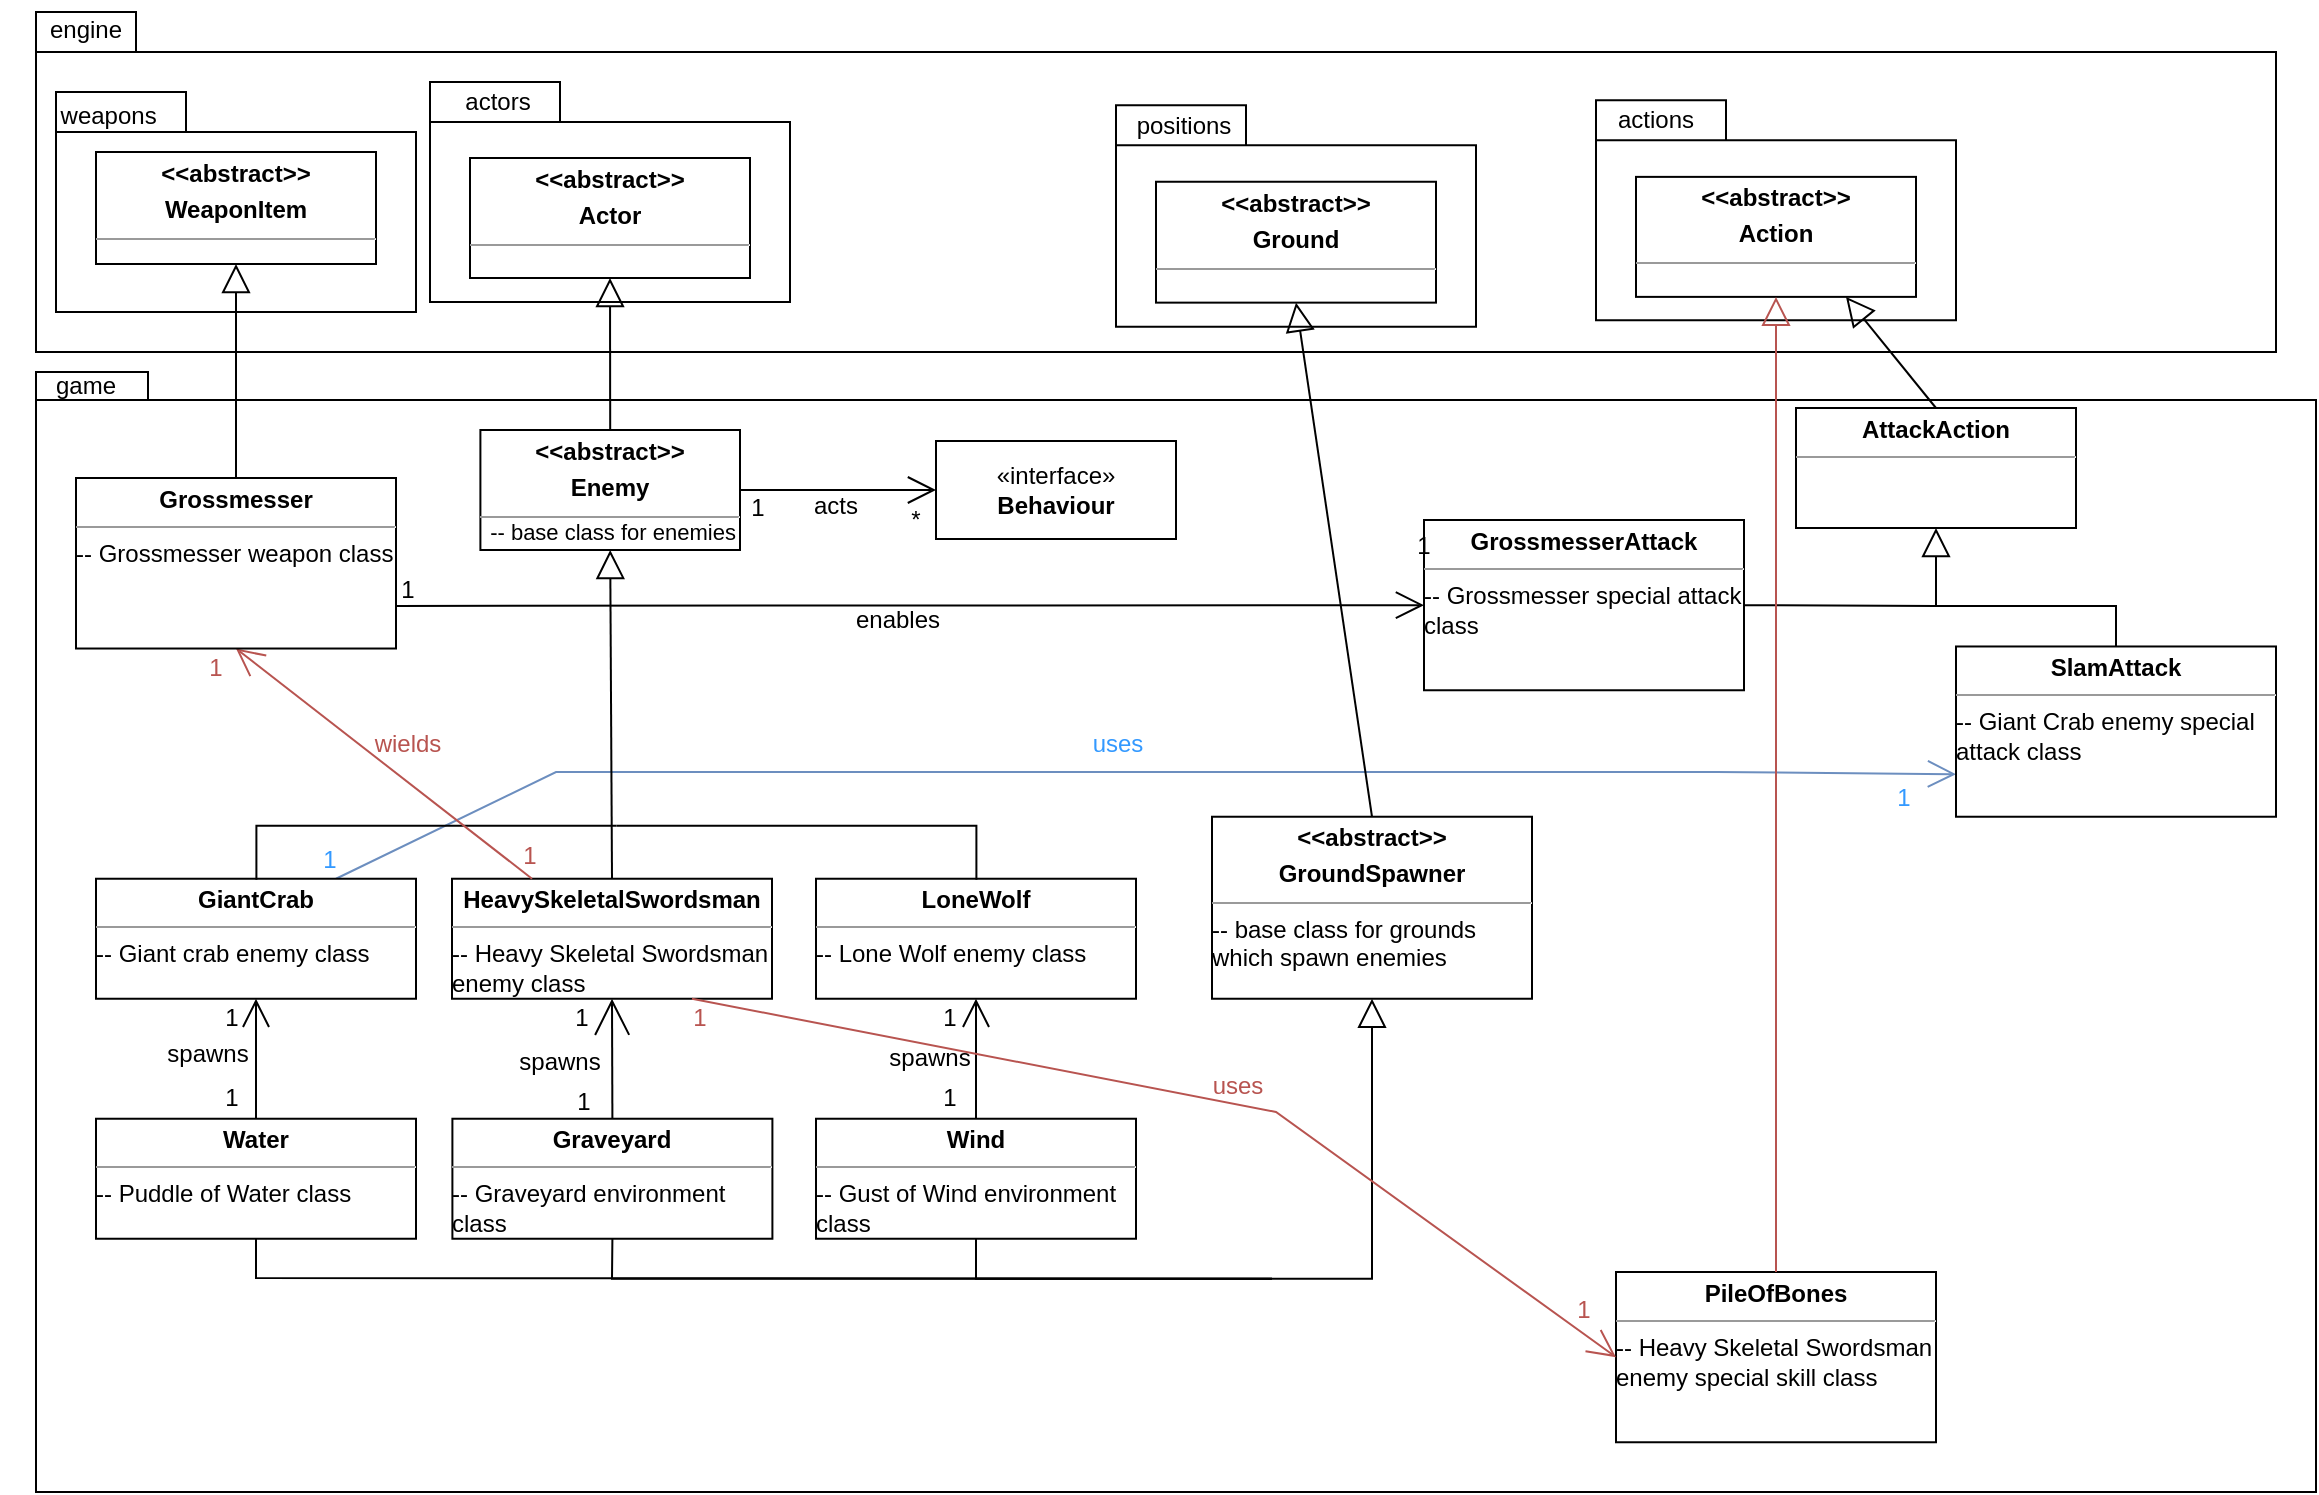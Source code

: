 <mxfile version="21.1.4" type="device">
  <diagram name="Page-1" id="58cdce13-f638-feb5-8d6f-7d28b1aa9fa0">
    <mxGraphModel dx="1133" dy="608" grid="1" gridSize="10" guides="1" tooltips="1" connect="1" arrows="1" fold="1" page="1" pageScale="1" pageWidth="1100" pageHeight="850" background="none" math="0" shadow="0">
      <root>
        <mxCell id="0" />
        <mxCell id="1" parent="0" />
        <mxCell id="_RIdNQpKpIPFGBzSEn9j-12" value="" style="shape=folder;fontStyle=1;spacingTop=10;tabWidth=50;tabHeight=20;tabPosition=left;html=1;whiteSpace=wrap;" parent="1" vertex="1">
          <mxGeometry x="30" y="200" width="1120" height="170" as="geometry" />
        </mxCell>
        <mxCell id="xI0LkP_j06gbxVso2cwU-1" value="" style="shape=folder;fontStyle=1;spacingTop=10;tabWidth=65;tabHeight=20;tabPosition=left;html=1;whiteSpace=wrap;" vertex="1" parent="1">
          <mxGeometry x="810" y="244.16" width="180" height="110" as="geometry" />
        </mxCell>
        <mxCell id="_RIdNQpKpIPFGBzSEn9j-18" value="" style="shape=folder;fontStyle=1;spacingTop=10;tabWidth=40;tabHeight=14;tabPosition=left;html=1;whiteSpace=wrap;movable=1;resizable=1;rotatable=1;deletable=1;editable=1;locked=0;connectable=1;" parent="1" vertex="1">
          <mxGeometry x="30" y="380" width="1140" height="560" as="geometry" />
        </mxCell>
        <mxCell id="_RIdNQpKpIPFGBzSEn9j-19" value="&lt;div&gt;game&lt;br&gt;&lt;/div&gt;" style="text;html=1;strokeColor=none;fillColor=none;align=center;verticalAlign=middle;whiteSpace=wrap;rounded=0;" parent="1" vertex="1">
          <mxGeometry x="12" y="354.157" width="86.341" height="65.4" as="geometry" />
        </mxCell>
        <mxCell id="_RIdNQpKpIPFGBzSEn9j-15" value="&lt;blockquote&gt;«interface»&lt;br&gt;&lt;div&gt;&lt;b&gt;Behaviour&lt;/b&gt;&lt;/div&gt;&lt;/blockquote&gt;" style="html=1;whiteSpace=wrap;" parent="1" vertex="1">
          <mxGeometry x="480" y="414.5" width="120" height="49" as="geometry" />
        </mxCell>
        <mxCell id="_RIdNQpKpIPFGBzSEn9j-21" value="&lt;p style=&quot;margin:0px;margin-top:4px;text-align:center;&quot;&gt;&lt;b&gt;&amp;lt;&amp;lt;abstract&amp;gt;&amp;gt;&lt;/b&gt;&lt;/p&gt;&lt;p style=&quot;margin:0px;margin-top:4px;text-align:center;&quot;&gt;&lt;b&gt;Enemy&lt;br&gt;&lt;/b&gt;&lt;/p&gt;&lt;hr size=&quot;1&quot;&gt;" style="verticalAlign=top;align=left;overflow=fill;fontSize=12;fontFamily=Helvetica;html=1;whiteSpace=wrap;" parent="1" vertex="1">
          <mxGeometry x="252.2" y="409" width="129.8" height="60" as="geometry" />
        </mxCell>
        <mxCell id="_RIdNQpKpIPFGBzSEn9j-24" value="" style="endArrow=open;endFill=1;endSize=12;html=1;rounded=0;entryX=0;entryY=0.5;entryDx=0;entryDy=0;exitX=1;exitY=0.5;exitDx=0;exitDy=0;" parent="1" source="_RIdNQpKpIPFGBzSEn9j-21" target="_RIdNQpKpIPFGBzSEn9j-15" edge="1">
          <mxGeometry width="160" relative="1" as="geometry">
            <mxPoint x="270" y="470" as="sourcePoint" />
            <mxPoint x="430" y="470" as="targetPoint" />
          </mxGeometry>
        </mxCell>
        <mxCell id="_RIdNQpKpIPFGBzSEn9j-25" value="1" style="text;html=1;strokeColor=none;fillColor=none;align=center;verticalAlign=middle;whiteSpace=wrap;rounded=0;" parent="1" vertex="1">
          <mxGeometry x="361" y="433" width="60" height="30" as="geometry" />
        </mxCell>
        <mxCell id="_RIdNQpKpIPFGBzSEn9j-26" value="*" style="text;html=1;strokeColor=none;fillColor=none;align=center;verticalAlign=middle;whiteSpace=wrap;rounded=0;" parent="1" vertex="1">
          <mxGeometry x="440" y="439" width="60" height="30" as="geometry" />
        </mxCell>
        <mxCell id="_RIdNQpKpIPFGBzSEn9j-27" value="acts" style="text;html=1;strokeColor=none;fillColor=none;align=center;verticalAlign=middle;whiteSpace=wrap;rounded=0;" parent="1" vertex="1">
          <mxGeometry x="400" y="432" width="60" height="30" as="geometry" />
        </mxCell>
        <mxCell id="_RIdNQpKpIPFGBzSEn9j-155" style="rounded=0;orthogonalLoop=1;jettySize=auto;html=1;exitX=0.75;exitY=0;exitDx=0;exitDy=0;entryX=0;entryY=0.75;entryDx=0;entryDy=0;endSize=12;endArrow=open;endFill=0;fillColor=#dae8fc;strokeColor=#6c8ebf;" parent="1" source="_RIdNQpKpIPFGBzSEn9j-29" target="_RIdNQpKpIPFGBzSEn9j-153" edge="1">
          <mxGeometry relative="1" as="geometry">
            <Array as="points">
              <mxPoint x="290" y="580" />
              <mxPoint x="870" y="580" />
            </Array>
          </mxGeometry>
        </mxCell>
        <mxCell id="_RIdNQpKpIPFGBzSEn9j-29" value="&lt;p style=&quot;margin:0px;margin-top:4px;text-align:center;&quot;&gt;&lt;b&gt;GiantCrab&lt;/b&gt;&lt;/p&gt;&lt;hr size=&quot;1&quot;&gt;&lt;div&gt;-- Giant crab enemy class&lt;br&gt;&lt;/div&gt;" style="verticalAlign=top;align=left;overflow=fill;fontSize=12;fontFamily=Helvetica;html=1;whiteSpace=wrap;" parent="1" vertex="1">
          <mxGeometry x="60" y="633.37" width="160" height="60" as="geometry" />
        </mxCell>
        <mxCell id="_RIdNQpKpIPFGBzSEn9j-30" value="&lt;p style=&quot;margin:0px;margin-top:4px;text-align:center;&quot;&gt;&lt;b&gt;LoneWolf&lt;/b&gt;&lt;/p&gt;&lt;hr size=&quot;1&quot;&gt;&lt;div&gt;-- Lone Wolf enemy class&lt;br&gt;&lt;/div&gt;" style="verticalAlign=top;align=left;overflow=fill;fontSize=12;fontFamily=Helvetica;html=1;whiteSpace=wrap;" parent="1" vertex="1">
          <mxGeometry x="420" y="633.37" width="160" height="60" as="geometry" />
        </mxCell>
        <mxCell id="_RIdNQpKpIPFGBzSEn9j-3" value="&lt;p style=&quot;margin:0px;margin-top:4px;text-align:center;&quot;&gt;&lt;b&gt;HeavySkeletalSwordsman&lt;br&gt;&lt;/b&gt;&lt;/p&gt;&lt;hr size=&quot;1&quot;&gt;&lt;div&gt;-- Heavy Skeletal Swordsman enemy class&lt;br&gt;&lt;/div&gt;" style="verticalAlign=top;align=left;overflow=fill;fontSize=12;fontFamily=Helvetica;html=1;whiteSpace=wrap;" parent="1" vertex="1">
          <mxGeometry x="238" y="633.37" width="160" height="60" as="geometry" />
        </mxCell>
        <mxCell id="_RIdNQpKpIPFGBzSEn9j-5" value="" style="endArrow=block;endSize=12;endFill=0;html=1;rounded=0;exitX=0.5;exitY=0;exitDx=0;exitDy=0;entryX=0.5;entryY=1;entryDx=0;entryDy=0;" parent="1" source="_RIdNQpKpIPFGBzSEn9j-3" target="_RIdNQpKpIPFGBzSEn9j-21" edge="1">
          <mxGeometry width="160" relative="1" as="geometry">
            <mxPoint x="267" y="480" as="sourcePoint" />
            <mxPoint x="507" y="490" as="targetPoint" />
          </mxGeometry>
        </mxCell>
        <mxCell id="_RIdNQpKpIPFGBzSEn9j-28" value="-- base class for enemies" style="edgeLabel;html=1;align=center;verticalAlign=middle;resizable=0;points=[];" parent="_RIdNQpKpIPFGBzSEn9j-5" vertex="1" connectable="0">
          <mxGeometry x="1" y="-8" relative="1" as="geometry">
            <mxPoint x="-7" y="-9" as="offset" />
          </mxGeometry>
        </mxCell>
        <mxCell id="_RIdNQpKpIPFGBzSEn9j-85" value="" style="group" parent="1" vertex="1" connectable="0">
          <mxGeometry x="140.2" y="606.87" width="360" as="geometry" />
        </mxCell>
        <mxCell id="_RIdNQpKpIPFGBzSEn9j-11" style="rounded=0;orthogonalLoop=1;jettySize=auto;html=1;exitX=0.5;exitY=0;exitDx=0;exitDy=0;endArrow=none;endFill=0;" parent="_RIdNQpKpIPFGBzSEn9j-85" edge="1">
          <mxGeometry relative="1" as="geometry">
            <mxPoint x="180" as="targetPoint" />
            <mxPoint x="360" y="27" as="sourcePoint" />
            <Array as="points">
              <mxPoint x="360" />
            </Array>
          </mxGeometry>
        </mxCell>
        <mxCell id="_RIdNQpKpIPFGBzSEn9j-23" style="rounded=0;orthogonalLoop=1;jettySize=auto;html=1;exitX=0.5;exitY=0;exitDx=0;exitDy=0;endArrow=none;endFill=0;" parent="_RIdNQpKpIPFGBzSEn9j-85" edge="1">
          <mxGeometry relative="1" as="geometry">
            <mxPoint x="180" as="targetPoint" />
            <mxPoint y="27" as="sourcePoint" />
            <Array as="points">
              <mxPoint />
            </Array>
          </mxGeometry>
        </mxCell>
        <mxCell id="_RIdNQpKpIPFGBzSEn9j-91" value="1" style="text;html=1;strokeColor=none;fillColor=none;align=center;verticalAlign=middle;whiteSpace=wrap;rounded=0;fontColor=#B85450;" parent="1" vertex="1">
          <mxGeometry x="247" y="606.87" width="60" height="30" as="geometry" />
        </mxCell>
        <mxCell id="_RIdNQpKpIPFGBzSEn9j-94" value="wields" style="text;html=1;align=center;verticalAlign=middle;whiteSpace=wrap;rounded=0;fontColor=#B85450;" parent="1" vertex="1">
          <mxGeometry x="186" y="551" width="60" height="30" as="geometry" />
        </mxCell>
        <mxCell id="_RIdNQpKpIPFGBzSEn9j-109" style="edgeStyle=orthogonalEdgeStyle;rounded=0;orthogonalLoop=1;jettySize=auto;html=1;exitX=0.5;exitY=0;exitDx=0;exitDy=0;entryX=0.5;entryY=1;entryDx=0;entryDy=0;endArrow=open;endFill=0;endSize=12;" parent="1" source="_RIdNQpKpIPFGBzSEn9j-43" target="_RIdNQpKpIPFGBzSEn9j-29" edge="1">
          <mxGeometry relative="1" as="geometry" />
        </mxCell>
        <mxCell id="_RIdNQpKpIPFGBzSEn9j-122" style="rounded=0;orthogonalLoop=1;jettySize=auto;html=1;exitX=0.5;exitY=1;exitDx=0;exitDy=0;endArrow=none;endFill=0;" parent="1" source="_RIdNQpKpIPFGBzSEn9j-43" edge="1">
          <mxGeometry relative="1" as="geometry">
            <mxPoint x="648" y="833.37" as="targetPoint" />
            <Array as="points">
              <mxPoint x="140" y="833" />
            </Array>
          </mxGeometry>
        </mxCell>
        <mxCell id="_RIdNQpKpIPFGBzSEn9j-43" value="&lt;p style=&quot;margin:0px;margin-top:4px;text-align:center;&quot;&gt;&lt;b&gt;Water&lt;/b&gt;&lt;br&gt;&lt;/p&gt;&lt;hr size=&quot;1&quot;&gt;&lt;div&gt;-- Puddle of Water class&lt;br&gt;&lt;/div&gt;" style="verticalAlign=top;align=left;overflow=fill;fontSize=12;fontFamily=Helvetica;html=1;whiteSpace=wrap;" parent="1" vertex="1">
          <mxGeometry x="60" y="753.37" width="160" height="60" as="geometry" />
        </mxCell>
        <mxCell id="_RIdNQpKpIPFGBzSEn9j-108" style="edgeStyle=orthogonalEdgeStyle;rounded=0;orthogonalLoop=1;jettySize=auto;html=1;exitX=0.5;exitY=0;exitDx=0;exitDy=0;entryX=0.5;entryY=1;entryDx=0;entryDy=0;endArrow=open;endFill=0;endSize=12;" parent="1" source="_RIdNQpKpIPFGBzSEn9j-44" target="_RIdNQpKpIPFGBzSEn9j-30" edge="1">
          <mxGeometry relative="1" as="geometry" />
        </mxCell>
        <mxCell id="_RIdNQpKpIPFGBzSEn9j-120" style="edgeStyle=orthogonalEdgeStyle;rounded=0;orthogonalLoop=1;jettySize=auto;html=1;exitX=0.5;exitY=1;exitDx=0;exitDy=0;entryX=0.5;entryY=1;entryDx=0;entryDy=0;endSize=12;endArrow=block;endFill=0;" parent="1" source="_RIdNQpKpIPFGBzSEn9j-44" target="_RIdNQpKpIPFGBzSEn9j-119" edge="1">
          <mxGeometry relative="1" as="geometry" />
        </mxCell>
        <mxCell id="_RIdNQpKpIPFGBzSEn9j-44" value="&lt;p style=&quot;margin:0px;margin-top:4px;text-align:center;&quot;&gt;&lt;b&gt;Wind&lt;/b&gt;&lt;br&gt;&lt;/p&gt;&lt;hr size=&quot;1&quot;&gt;&lt;div&gt;-- Gust of Wind environment class&lt;br&gt;&lt;/div&gt;" style="verticalAlign=top;align=left;overflow=fill;fontSize=12;fontFamily=Helvetica;html=1;whiteSpace=wrap;" parent="1" vertex="1">
          <mxGeometry x="420" y="753.37" width="160" height="60" as="geometry" />
        </mxCell>
        <mxCell id="_RIdNQpKpIPFGBzSEn9j-121" style="rounded=0;orthogonalLoop=1;jettySize=auto;html=1;exitX=0.5;exitY=1;exitDx=0;exitDy=0;endArrow=none;endFill=0;" parent="1" source="_RIdNQpKpIPFGBzSEn9j-45" edge="1">
          <mxGeometry relative="1" as="geometry">
            <mxPoint x="648" y="833.37" as="targetPoint" />
            <Array as="points">
              <mxPoint x="318" y="833.37" />
            </Array>
          </mxGeometry>
        </mxCell>
        <mxCell id="_RIdNQpKpIPFGBzSEn9j-45" value="&lt;p style=&quot;margin:0px;margin-top:4px;text-align:center;&quot;&gt;&lt;b&gt;Graveyard&lt;/b&gt;&lt;br&gt;&lt;/p&gt;&lt;hr size=&quot;1&quot;&gt;&lt;div&gt;-- Graveyard environment class&lt;br&gt;&lt;/div&gt;" style="verticalAlign=top;align=left;overflow=fill;fontSize=12;fontFamily=Helvetica;html=1;whiteSpace=wrap;" parent="1" vertex="1">
          <mxGeometry x="238.2" y="753.37" width="160" height="60" as="geometry" />
        </mxCell>
        <mxCell id="_RIdNQpKpIPFGBzSEn9j-79" value="" style="group" parent="1" vertex="1" connectable="0">
          <mxGeometry x="227" y="230" width="180" height="115" as="geometry" />
        </mxCell>
        <mxCell id="_RIdNQpKpIPFGBzSEn9j-76" value="" style="shape=folder;fontStyle=1;spacingTop=10;tabWidth=65;tabHeight=20;tabPosition=left;html=1;whiteSpace=wrap;" parent="_RIdNQpKpIPFGBzSEn9j-79" vertex="1">
          <mxGeometry y="5" width="180" height="110" as="geometry" />
        </mxCell>
        <mxCell id="_RIdNQpKpIPFGBzSEn9j-77" value="actors" style="text;html=1;strokeColor=none;fillColor=none;align=center;verticalAlign=middle;whiteSpace=wrap;rounded=0;" parent="_RIdNQpKpIPFGBzSEn9j-79" vertex="1">
          <mxGeometry x="4" width="60" height="30" as="geometry" />
        </mxCell>
        <mxCell id="_RIdNQpKpIPFGBzSEn9j-4" value="&lt;p style=&quot;margin:0px;margin-top:4px;text-align:center;&quot;&gt;&lt;b&gt;&amp;lt;&amp;lt;abstract&amp;gt;&amp;gt;&lt;/b&gt;&lt;/p&gt;&lt;p style=&quot;margin:0px;margin-top:4px;text-align:center;&quot;&gt;&lt;b&gt;Actor&lt;br&gt;&lt;/b&gt;&lt;/p&gt;&lt;hr size=&quot;1&quot;&gt;" style="verticalAlign=top;align=left;overflow=fill;fontSize=12;fontFamily=Helvetica;html=1;whiteSpace=wrap;" parent="_RIdNQpKpIPFGBzSEn9j-79" vertex="1">
          <mxGeometry x="20" y="43" width="140" height="60" as="geometry" />
        </mxCell>
        <mxCell id="_RIdNQpKpIPFGBzSEn9j-20" value="" style="endArrow=block;endSize=12;endFill=0;html=1;rounded=0;exitX=0.5;exitY=0;exitDx=0;exitDy=0;entryX=0.5;entryY=1;entryDx=0;entryDy=0;" parent="1" source="_RIdNQpKpIPFGBzSEn9j-21" target="_RIdNQpKpIPFGBzSEn9j-4" edge="1">
          <mxGeometry width="160" relative="1" as="geometry">
            <mxPoint x="506.75" y="457" as="sourcePoint" />
            <mxPoint x="507" y="380" as="targetPoint" />
          </mxGeometry>
        </mxCell>
        <mxCell id="_RIdNQpKpIPFGBzSEn9j-89" style="rounded=0;orthogonalLoop=1;jettySize=auto;html=1;exitX=0.25;exitY=0;exitDx=0;exitDy=0;entryX=0.5;entryY=1;entryDx=0;entryDy=0;elbow=vertical;endArrow=open;endFill=0;endSize=12;fillColor=#f8cecc;strokeColor=#b85450;" parent="1" source="_RIdNQpKpIPFGBzSEn9j-3" target="_RIdNQpKpIPFGBzSEn9j-86" edge="1">
          <mxGeometry relative="1" as="geometry">
            <mxPoint x="128" y="570.0" as="targetPoint" />
            <Array as="points" />
          </mxGeometry>
        </mxCell>
        <mxCell id="_RIdNQpKpIPFGBzSEn9j-95" value="" style="endArrow=open;endSize=16;endFill=0;html=1;rounded=0;exitX=0.5;exitY=0;exitDx=0;exitDy=0;entryX=0.5;entryY=1;entryDx=0;entryDy=0;" parent="1" source="_RIdNQpKpIPFGBzSEn9j-45" target="_RIdNQpKpIPFGBzSEn9j-3" edge="1">
          <mxGeometry width="160" relative="1" as="geometry">
            <mxPoint x="315.8" y="754.37" as="sourcePoint" />
            <mxPoint x="315.8" y="673.37" as="targetPoint" />
          </mxGeometry>
        </mxCell>
        <mxCell id="_RIdNQpKpIPFGBzSEn9j-100" value="1" style="text;html=1;strokeColor=none;fillColor=none;align=center;verticalAlign=middle;whiteSpace=wrap;rounded=0;" parent="1" vertex="1">
          <mxGeometry x="119" y="733.37" width="18" height="20" as="geometry" />
        </mxCell>
        <mxCell id="_RIdNQpKpIPFGBzSEn9j-105" value="1" style="text;html=1;strokeColor=none;fillColor=none;align=center;verticalAlign=middle;whiteSpace=wrap;rounded=0;" parent="1" vertex="1">
          <mxGeometry x="298" y="736" width="12" height="17.87" as="geometry" />
        </mxCell>
        <mxCell id="_RIdNQpKpIPFGBzSEn9j-106" value="1" style="text;html=1;strokeColor=none;fillColor=none;align=center;verticalAlign=middle;whiteSpace=wrap;rounded=0;" parent="1" vertex="1">
          <mxGeometry x="457" y="727.87" width="60" height="30" as="geometry" />
        </mxCell>
        <mxCell id="_RIdNQpKpIPFGBzSEn9j-107" value="1" style="text;html=1;strokeColor=none;fillColor=none;align=center;verticalAlign=middle;whiteSpace=wrap;rounded=0;" parent="1" vertex="1">
          <mxGeometry x="273" y="688.37" width="60" height="30" as="geometry" />
        </mxCell>
        <mxCell id="_RIdNQpKpIPFGBzSEn9j-110" value="1" style="text;html=1;strokeColor=none;fillColor=none;align=center;verticalAlign=middle;whiteSpace=wrap;rounded=0;" parent="1" vertex="1">
          <mxGeometry x="119" y="693.37" width="18" height="20" as="geometry" />
        </mxCell>
        <mxCell id="_RIdNQpKpIPFGBzSEn9j-111" value="1" style="text;html=1;strokeColor=none;fillColor=none;align=center;verticalAlign=middle;whiteSpace=wrap;rounded=0;" parent="1" vertex="1">
          <mxGeometry x="478" y="693.37" width="18" height="20" as="geometry" />
        </mxCell>
        <mxCell id="_RIdNQpKpIPFGBzSEn9j-112" value="spawns" style="text;html=1;strokeColor=none;fillColor=none;align=center;verticalAlign=middle;whiteSpace=wrap;rounded=0;" parent="1" vertex="1">
          <mxGeometry x="447" y="708.37" width="60" height="30" as="geometry" />
        </mxCell>
        <mxCell id="_RIdNQpKpIPFGBzSEn9j-113" value="spawns" style="text;html=1;strokeColor=none;fillColor=none;align=center;verticalAlign=middle;whiteSpace=wrap;rounded=0;" parent="1" vertex="1">
          <mxGeometry x="271" y="716" width="42" height="18.37" as="geometry" />
        </mxCell>
        <mxCell id="_RIdNQpKpIPFGBzSEn9j-115" value="spawns" style="text;html=1;strokeColor=none;fillColor=none;align=center;verticalAlign=middle;whiteSpace=wrap;rounded=0;" parent="1" vertex="1">
          <mxGeometry x="86" y="706.37" width="60" height="30" as="geometry" />
        </mxCell>
        <mxCell id="_RIdNQpKpIPFGBzSEn9j-119" value="&lt;p style=&quot;margin:0px;margin-top:4px;text-align:center;&quot;&gt;&lt;b&gt;&amp;lt;&amp;lt;abstract&amp;gt;&amp;gt;&lt;/b&gt;&lt;/p&gt;&lt;p style=&quot;margin:0px;margin-top:4px;text-align:center;&quot;&gt;&lt;b&gt;GroundSpawner&lt;br&gt;&lt;/b&gt;&lt;/p&gt;&lt;hr size=&quot;1&quot;&gt;&lt;div&gt;-- base class for grounds which spawn enemies&lt;br&gt;&lt;/div&gt;" style="verticalAlign=top;align=left;overflow=fill;fontSize=12;fontFamily=Helvetica;html=1;whiteSpace=wrap;" parent="1" vertex="1">
          <mxGeometry x="618" y="602.37" width="160" height="91" as="geometry" />
        </mxCell>
        <mxCell id="_RIdNQpKpIPFGBzSEn9j-125" value="&lt;p style=&quot;margin:0px;margin-top:4px;text-align:center;&quot;&gt;&lt;b&gt;GrossmesserAttack&lt;/b&gt;&lt;br&gt;&lt;/p&gt;&lt;hr size=&quot;1&quot;&gt;-- Grossmesser special attack class" style="verticalAlign=top;align=left;overflow=fill;fontSize=12;fontFamily=Helvetica;html=1;whiteSpace=wrap;" parent="1" vertex="1">
          <mxGeometry x="724" y="454" width="160" height="85.13" as="geometry" />
        </mxCell>
        <mxCell id="_RIdNQpKpIPFGBzSEn9j-69" value="`" style="shape=folder;fontStyle=1;spacingTop=10;tabWidth=65;tabHeight=20;tabPosition=left;html=1;whiteSpace=wrap;" parent="1" vertex="1">
          <mxGeometry x="40" y="240" width="180" height="110" as="geometry" />
        </mxCell>
        <mxCell id="_RIdNQpKpIPFGBzSEn9j-70" value="weapons&lt;span style=&quot;white-space: pre;&quot;&gt; &lt;/span&gt;" style="text;html=1;strokeColor=none;fillColor=none;align=center;verticalAlign=middle;whiteSpace=wrap;rounded=0;" parent="1" vertex="1">
          <mxGeometry x="38.34" y="230.0" width="60" height="44.211" as="geometry" />
        </mxCell>
        <mxCell id="_RIdNQpKpIPFGBzSEn9j-72" value="&lt;p style=&quot;margin:0px;margin-top:4px;text-align:center;&quot;&gt;&lt;b&gt;&amp;lt;&amp;lt;abstract&amp;gt;&amp;gt;&lt;/b&gt;&lt;/p&gt;&lt;p style=&quot;margin:0px;margin-top:4px;text-align:center;&quot;&gt;&lt;b&gt;WeaponItem&lt;/b&gt;&lt;br&gt;&lt;/p&gt;&lt;hr size=&quot;1&quot;&gt;" style="verticalAlign=top;align=left;overflow=fill;fontSize=12;fontFamily=Helvetica;html=1;whiteSpace=wrap;" parent="1" vertex="1">
          <mxGeometry x="60" y="270" width="140" height="56" as="geometry" />
        </mxCell>
        <mxCell id="_RIdNQpKpIPFGBzSEn9j-88" style="rounded=0;orthogonalLoop=1;jettySize=auto;html=1;exitX=0.5;exitY=0;exitDx=0;exitDy=0;entryX=0.5;entryY=1;entryDx=0;entryDy=0;endArrow=block;endFill=0;endSize=12;" parent="1" source="_RIdNQpKpIPFGBzSEn9j-86" target="_RIdNQpKpIPFGBzSEn9j-72" edge="1">
          <mxGeometry relative="1" as="geometry" />
        </mxCell>
        <mxCell id="_RIdNQpKpIPFGBzSEn9j-86" value="&lt;p style=&quot;margin:0px;margin-top:4px;text-align:center;&quot;&gt;&lt;b&gt;Grossmesser&lt;/b&gt;&lt;br&gt;&lt;/p&gt;&lt;hr size=&quot;1&quot;&gt;&lt;div&gt;-- Grossmesser weapon class&lt;br&gt;&lt;/div&gt;" style="verticalAlign=top;align=left;overflow=fill;fontSize=12;fontFamily=Helvetica;html=1;whiteSpace=wrap;" parent="1" vertex="1">
          <mxGeometry x="50" y="433" width="160" height="85.26" as="geometry" />
        </mxCell>
        <mxCell id="_RIdNQpKpIPFGBzSEn9j-93" value="1" style="text;html=1;strokeColor=none;fillColor=none;align=center;verticalAlign=middle;whiteSpace=wrap;rounded=0;fontColor=#B85450;" parent="1" vertex="1">
          <mxGeometry x="90" y="513.24" width="60" height="30" as="geometry" />
        </mxCell>
        <mxCell id="_RIdNQpKpIPFGBzSEn9j-124" value="&lt;p style=&quot;margin:0px;margin-top:4px;text-align:center;&quot;&gt;&lt;b&gt;AttackAction&lt;br&gt;&lt;/b&gt;&lt;/p&gt;&lt;hr size=&quot;1&quot;&gt;" style="verticalAlign=top;align=left;overflow=fill;fontSize=12;fontFamily=Helvetica;html=1;whiteSpace=wrap;" parent="1" vertex="1">
          <mxGeometry x="910" y="398" width="140" height="60" as="geometry" />
        </mxCell>
        <mxCell id="_RIdNQpKpIPFGBzSEn9j-129" value="" style="endArrow=block;endSize=12;endFill=0;html=1;rounded=0;exitX=1;exitY=0.5;exitDx=0;exitDy=0;entryX=0.5;entryY=1;entryDx=0;entryDy=0;" parent="1" source="_RIdNQpKpIPFGBzSEn9j-125" target="_RIdNQpKpIPFGBzSEn9j-124" edge="1">
          <mxGeometry width="160" relative="1" as="geometry">
            <mxPoint x="831" y="532.24" as="sourcePoint" />
            <mxPoint x="830" y="368.24" as="targetPoint" />
            <Array as="points">
              <mxPoint x="980" y="497" />
            </Array>
          </mxGeometry>
        </mxCell>
        <mxCell id="_RIdNQpKpIPFGBzSEn9j-133" style="rounded=0;orthogonalLoop=1;jettySize=auto;html=1;exitX=1;exitY=0.75;exitDx=0;exitDy=0;entryX=0;entryY=0.5;entryDx=0;entryDy=0;elbow=vertical;endArrow=open;endFill=0;endSize=12;" parent="1" source="_RIdNQpKpIPFGBzSEn9j-86" target="_RIdNQpKpIPFGBzSEn9j-125" edge="1">
          <mxGeometry relative="1" as="geometry">
            <mxPoint x="311" y="642" as="sourcePoint" />
            <mxPoint x="163" y="527" as="targetPoint" />
            <Array as="points" />
          </mxGeometry>
        </mxCell>
        <mxCell id="_RIdNQpKpIPFGBzSEn9j-137" value="1" style="text;html=1;strokeColor=none;fillColor=none;align=center;verticalAlign=middle;whiteSpace=wrap;rounded=0;" parent="1" vertex="1">
          <mxGeometry x="210" y="480" width="12" height="17.87" as="geometry" />
        </mxCell>
        <mxCell id="_RIdNQpKpIPFGBzSEn9j-138" value="1" style="text;html=1;strokeColor=none;fillColor=none;align=center;verticalAlign=middle;whiteSpace=wrap;rounded=0;" parent="1" vertex="1">
          <mxGeometry x="718" y="458.0" width="12" height="17.87" as="geometry" />
        </mxCell>
        <mxCell id="_RIdNQpKpIPFGBzSEn9j-139" value="enables" style="text;html=1;strokeColor=none;fillColor=none;align=center;verticalAlign=middle;whiteSpace=wrap;rounded=0;" parent="1" vertex="1">
          <mxGeometry x="440" y="494.87" width="42" height="18.37" as="geometry" />
        </mxCell>
        <mxCell id="_RIdNQpKpIPFGBzSEn9j-142" value="&lt;p style=&quot;margin:0px;margin-top:4px;text-align:center;&quot;&gt;&lt;b&gt;&amp;lt;&amp;lt;abstract&amp;gt;&amp;gt;&lt;/b&gt;&lt;/p&gt;&lt;p style=&quot;margin:0px;margin-top:4px;text-align:center;&quot;&gt;&lt;b&gt;Action&lt;br&gt;&lt;/b&gt;&lt;/p&gt;&lt;hr size=&quot;1&quot;&gt;" style="verticalAlign=top;align=left;overflow=fill;fontSize=12;fontFamily=Helvetica;html=1;whiteSpace=wrap;" parent="1" vertex="1">
          <mxGeometry x="830" y="282.44" width="140" height="60" as="geometry" />
        </mxCell>
        <mxCell id="_RIdNQpKpIPFGBzSEn9j-145" value="&lt;p style=&quot;margin:0px;margin-top:4px;text-align:center;&quot;&gt;&lt;b&gt;PileOfBones&lt;/b&gt;&lt;br&gt;&lt;/p&gt;&lt;hr size=&quot;1&quot;&gt;-- Heavy Skeletal Swordsman enemy special skill class" style="verticalAlign=top;align=left;overflow=fill;fontSize=12;fontFamily=Helvetica;html=1;whiteSpace=wrap;" parent="1" vertex="1">
          <mxGeometry x="820" y="830" width="160" height="85.13" as="geometry" />
        </mxCell>
        <mxCell id="_RIdNQpKpIPFGBzSEn9j-146" style="rounded=0;orthogonalLoop=1;jettySize=auto;html=1;exitX=0.75;exitY=1;exitDx=0;exitDy=0;entryX=0;entryY=0.5;entryDx=0;entryDy=0;elbow=vertical;endArrow=open;endFill=0;endSize=12;fillColor=#f8cecc;strokeColor=#b85450;" parent="1" source="_RIdNQpKpIPFGBzSEn9j-3" target="_RIdNQpKpIPFGBzSEn9j-145" edge="1">
          <mxGeometry relative="1" as="geometry">
            <mxPoint x="288" y="643" as="sourcePoint" />
            <mxPoint x="140" y="528" as="targetPoint" />
            <Array as="points">
              <mxPoint x="650" y="750" />
            </Array>
          </mxGeometry>
        </mxCell>
        <mxCell id="_RIdNQpKpIPFGBzSEn9j-148" value="" style="endArrow=block;endSize=12;endFill=0;html=1;rounded=0;exitX=0.5;exitY=0;exitDx=0;exitDy=0;entryX=0.5;entryY=1;entryDx=0;entryDy=0;fillColor=#f8cecc;strokeColor=#b85450;" parent="1" source="_RIdNQpKpIPFGBzSEn9j-145" target="_RIdNQpKpIPFGBzSEn9j-142" edge="1">
          <mxGeometry width="160" relative="1" as="geometry">
            <mxPoint x="910" y="830" as="sourcePoint" />
            <mxPoint x="910" y="775" as="targetPoint" />
          </mxGeometry>
        </mxCell>
        <mxCell id="_RIdNQpKpIPFGBzSEn9j-149" value="1" style="text;html=1;strokeColor=none;fillColor=none;align=center;verticalAlign=middle;whiteSpace=wrap;rounded=0;fontColor=#B85450;" parent="1" vertex="1">
          <mxGeometry x="356" y="694.5" width="12" height="17.87" as="geometry" />
        </mxCell>
        <mxCell id="_RIdNQpKpIPFGBzSEn9j-150" value="1" style="text;html=1;strokeColor=none;fillColor=none;align=center;verticalAlign=middle;whiteSpace=wrap;rounded=0;fontColor=#B85450;" parent="1" vertex="1">
          <mxGeometry x="798" y="840" width="12" height="17.87" as="geometry" />
        </mxCell>
        <mxCell id="_RIdNQpKpIPFGBzSEn9j-151" value="uses" style="text;html=1;strokeColor=none;fillColor=none;align=center;verticalAlign=middle;whiteSpace=wrap;rounded=0;fontColor=#B85450;" parent="1" vertex="1">
          <mxGeometry x="610" y="727.87" width="42" height="18.37" as="geometry" />
        </mxCell>
        <mxCell id="xI0LkP_j06gbxVso2cwU-5" style="rounded=0;orthogonalLoop=1;jettySize=auto;html=1;exitX=0.5;exitY=0;exitDx=0;exitDy=0;endArrow=none;endFill=0;" edge="1" parent="1" source="_RIdNQpKpIPFGBzSEn9j-153">
          <mxGeometry relative="1" as="geometry">
            <mxPoint x="980" y="497" as="targetPoint" />
            <mxPoint x="1070" y="514.24" as="sourcePoint" />
            <Array as="points">
              <mxPoint x="1070" y="497" />
            </Array>
          </mxGeometry>
        </mxCell>
        <mxCell id="_RIdNQpKpIPFGBzSEn9j-153" value="&lt;p style=&quot;margin:0px;margin-top:4px;text-align:center;&quot;&gt;&lt;b&gt;SlamAttack&lt;/b&gt;&lt;br&gt;&lt;/p&gt;&lt;hr size=&quot;1&quot;&gt;-- Giant Crab enemy special attack class" style="verticalAlign=top;align=left;overflow=fill;fontSize=12;fontFamily=Helvetica;html=1;whiteSpace=wrap;" parent="1" vertex="1">
          <mxGeometry x="990" y="517.24" width="160" height="85.13" as="geometry" />
        </mxCell>
        <mxCell id="_RIdNQpKpIPFGBzSEn9j-156" value="1" style="text;html=1;strokeColor=none;fillColor=none;align=center;verticalAlign=middle;whiteSpace=wrap;rounded=0;fontColor=#3399FF;" parent="1" vertex="1">
          <mxGeometry x="958" y="584.5" width="12" height="17.87" as="geometry" />
        </mxCell>
        <mxCell id="_RIdNQpKpIPFGBzSEn9j-157" value="1" style="text;html=1;strokeColor=none;fillColor=none;align=center;verticalAlign=middle;whiteSpace=wrap;rounded=0;fontColor=#3399FF;" parent="1" vertex="1">
          <mxGeometry x="171" y="615.5" width="12" height="17.87" as="geometry" />
        </mxCell>
        <mxCell id="_RIdNQpKpIPFGBzSEn9j-162" value="uses" style="text;html=1;strokeColor=none;fillColor=none;align=center;verticalAlign=middle;whiteSpace=wrap;rounded=0;fontColor=#3399FF;" parent="1" vertex="1">
          <mxGeometry x="550" y="556.82" width="42" height="18.37" as="geometry" />
        </mxCell>
        <mxCell id="_RIdNQpKpIPFGBzSEn9j-13" value="&lt;div&gt;engine&lt;/div&gt;" style="text;html=1;strokeColor=none;fillColor=none;align=center;verticalAlign=middle;whiteSpace=wrap;rounded=0;" parent="1" vertex="1">
          <mxGeometry x="25.17" y="194" width="60" height="30.222" as="geometry" />
        </mxCell>
        <mxCell id="_RIdNQpKpIPFGBzSEn9j-82" value="" style="shape=folder;fontStyle=1;spacingTop=10;tabWidth=65;tabHeight=20;tabPosition=left;html=1;whiteSpace=wrap;" parent="1" vertex="1">
          <mxGeometry x="570" y="246.593" width="180" height="110.815" as="geometry" />
        </mxCell>
        <mxCell id="_RIdNQpKpIPFGBzSEn9j-83" value="positions" style="text;html=1;strokeColor=none;fillColor=none;align=center;verticalAlign=middle;whiteSpace=wrap;rounded=0;" parent="1" vertex="1">
          <mxGeometry x="574" y="241.556" width="60" height="30.222" as="geometry" />
        </mxCell>
        <mxCell id="_RIdNQpKpIPFGBzSEn9j-84" value="&lt;p style=&quot;margin:0px;margin-top:4px;text-align:center;&quot;&gt;&lt;b&gt;&amp;lt;&amp;lt;abstract&amp;gt;&amp;gt;&lt;/b&gt;&lt;/p&gt;&lt;p style=&quot;margin:0px;margin-top:4px;text-align:center;&quot;&gt;&lt;b&gt;Ground&lt;br&gt;&lt;/b&gt;&lt;/p&gt;&lt;hr size=&quot;1&quot;&gt;" style="verticalAlign=top;align=left;overflow=fill;fontSize=12;fontFamily=Helvetica;html=1;whiteSpace=wrap;" parent="1" vertex="1">
          <mxGeometry x="590" y="284.874" width="140" height="60.444" as="geometry" />
        </mxCell>
        <mxCell id="_RIdNQpKpIPFGBzSEn9j-123" style="rounded=0;orthogonalLoop=1;jettySize=auto;html=1;exitX=0.5;exitY=0;exitDx=0;exitDy=0;entryX=0.5;entryY=1;entryDx=0;entryDy=0;endArrow=block;endFill=0;endSize=12;" parent="1" source="_RIdNQpKpIPFGBzSEn9j-119" target="_RIdNQpKpIPFGBzSEn9j-84" edge="1">
          <mxGeometry relative="1" as="geometry">
            <Array as="points" />
          </mxGeometry>
        </mxCell>
        <mxCell id="xI0LkP_j06gbxVso2cwU-3" value="actions" style="text;html=1;strokeColor=none;fillColor=none;align=center;verticalAlign=middle;whiteSpace=wrap;rounded=0;" vertex="1" parent="1">
          <mxGeometry x="810" y="239.13" width="60" height="30" as="geometry" />
        </mxCell>
        <mxCell id="xI0LkP_j06gbxVso2cwU-4" style="rounded=0;orthogonalLoop=1;jettySize=auto;html=1;exitX=0.5;exitY=0;exitDx=0;exitDy=0;entryX=0.75;entryY=1;entryDx=0;entryDy=0;endArrow=block;endFill=0;endSize=12;" edge="1" parent="1" source="_RIdNQpKpIPFGBzSEn9j-124" target="_RIdNQpKpIPFGBzSEn9j-142">
          <mxGeometry relative="1" as="geometry">
            <Array as="points" />
            <mxPoint x="708" y="612" as="sourcePoint" />
            <mxPoint x="670" y="355" as="targetPoint" />
          </mxGeometry>
        </mxCell>
      </root>
    </mxGraphModel>
  </diagram>
</mxfile>
